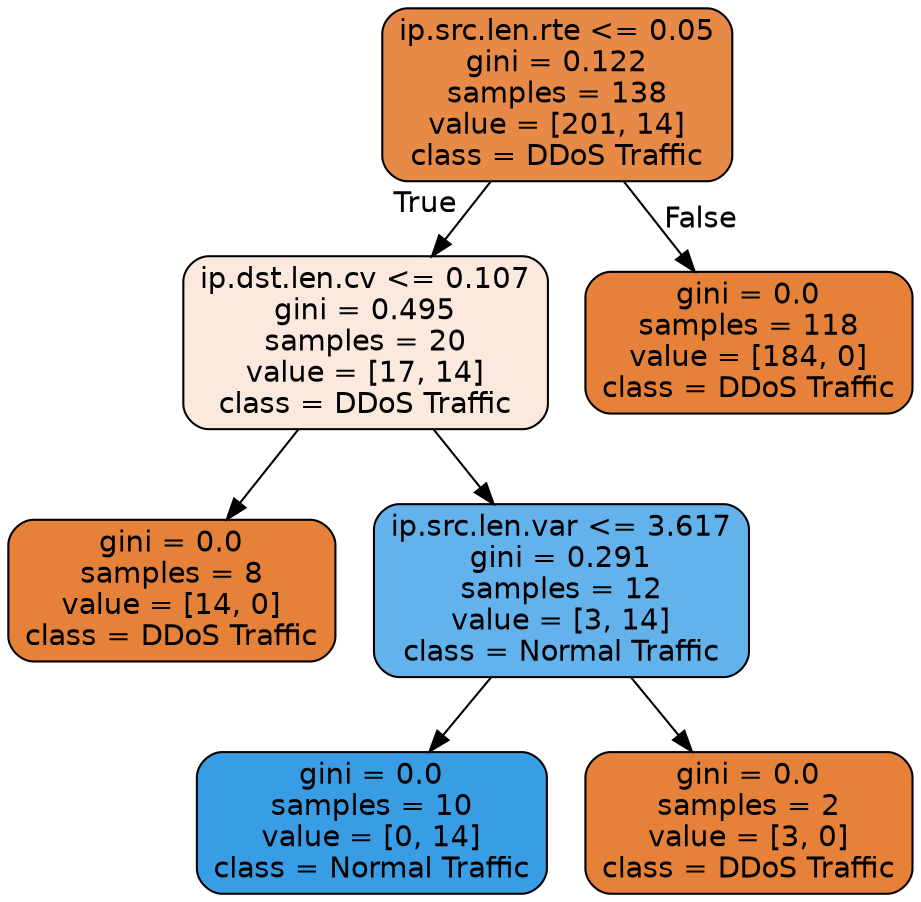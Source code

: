 digraph Tree {
node [shape=box, style="filled, rounded", color="black", fontname="helvetica"] ;
edge [fontname="helvetica"] ;
0 [label="ip.src.len.rte <= 0.05\ngini = 0.122\nsamples = 138\nvalue = [201, 14]\nclass = DDoS Traffic", fillcolor="#e78a47"] ;
1 [label="ip.dst.len.cv <= 0.107\ngini = 0.495\nsamples = 20\nvalue = [17, 14]\nclass = DDoS Traffic", fillcolor="#fae9dc"] ;
0 -> 1 [labeldistance=2.5, labelangle=45, headlabel="True"] ;
2 [label="gini = 0.0\nsamples = 8\nvalue = [14, 0]\nclass = DDoS Traffic", fillcolor="#e58139"] ;
1 -> 2 ;
3 [label="ip.src.len.var <= 3.617\ngini = 0.291\nsamples = 12\nvalue = [3, 14]\nclass = Normal Traffic", fillcolor="#63b2eb"] ;
1 -> 3 ;
4 [label="gini = 0.0\nsamples = 10\nvalue = [0, 14]\nclass = Normal Traffic", fillcolor="#399de5"] ;
3 -> 4 ;
5 [label="gini = 0.0\nsamples = 2\nvalue = [3, 0]\nclass = DDoS Traffic", fillcolor="#e58139"] ;
3 -> 5 ;
6 [label="gini = 0.0\nsamples = 118\nvalue = [184, 0]\nclass = DDoS Traffic", fillcolor="#e58139"] ;
0 -> 6 [labeldistance=2.5, labelangle=-45, headlabel="False"] ;
}